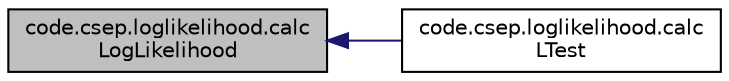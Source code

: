 digraph "code.csep.loglikelihood.calcLogLikelihood"
{
  edge [fontname="Helvetica",fontsize="10",labelfontname="Helvetica",labelfontsize="10"];
  node [fontname="Helvetica",fontsize="10",shape=record];
  rankdir="LR";
  Node1 [label="code.csep.loglikelihood.calc\lLogLikelihood",height=0.2,width=0.4,color="black", fillcolor="grey75", style="filled", fontcolor="black"];
  Node1 -> Node2 [dir="back",color="midnightblue",fontsize="10",style="solid"];
  Node2 [label="code.csep.loglikelihood.calc\lLTest",height=0.2,width=0.4,color="black", fillcolor="white", style="filled",URL="$namespacecode_1_1csep_1_1loglikelihood.html#ab524a28d5897863d3f87a5a12c00ab7a"];
}
